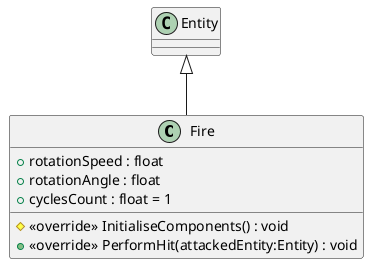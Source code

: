 @startuml
class Fire {
    + rotationSpeed : float
    + rotationAngle : float
    + cyclesCount : float = 1
    # <<override>> InitialiseComponents() : void
    + <<override>> PerformHit(attackedEntity:Entity) : void
}
Entity <|-- Fire
@enduml
